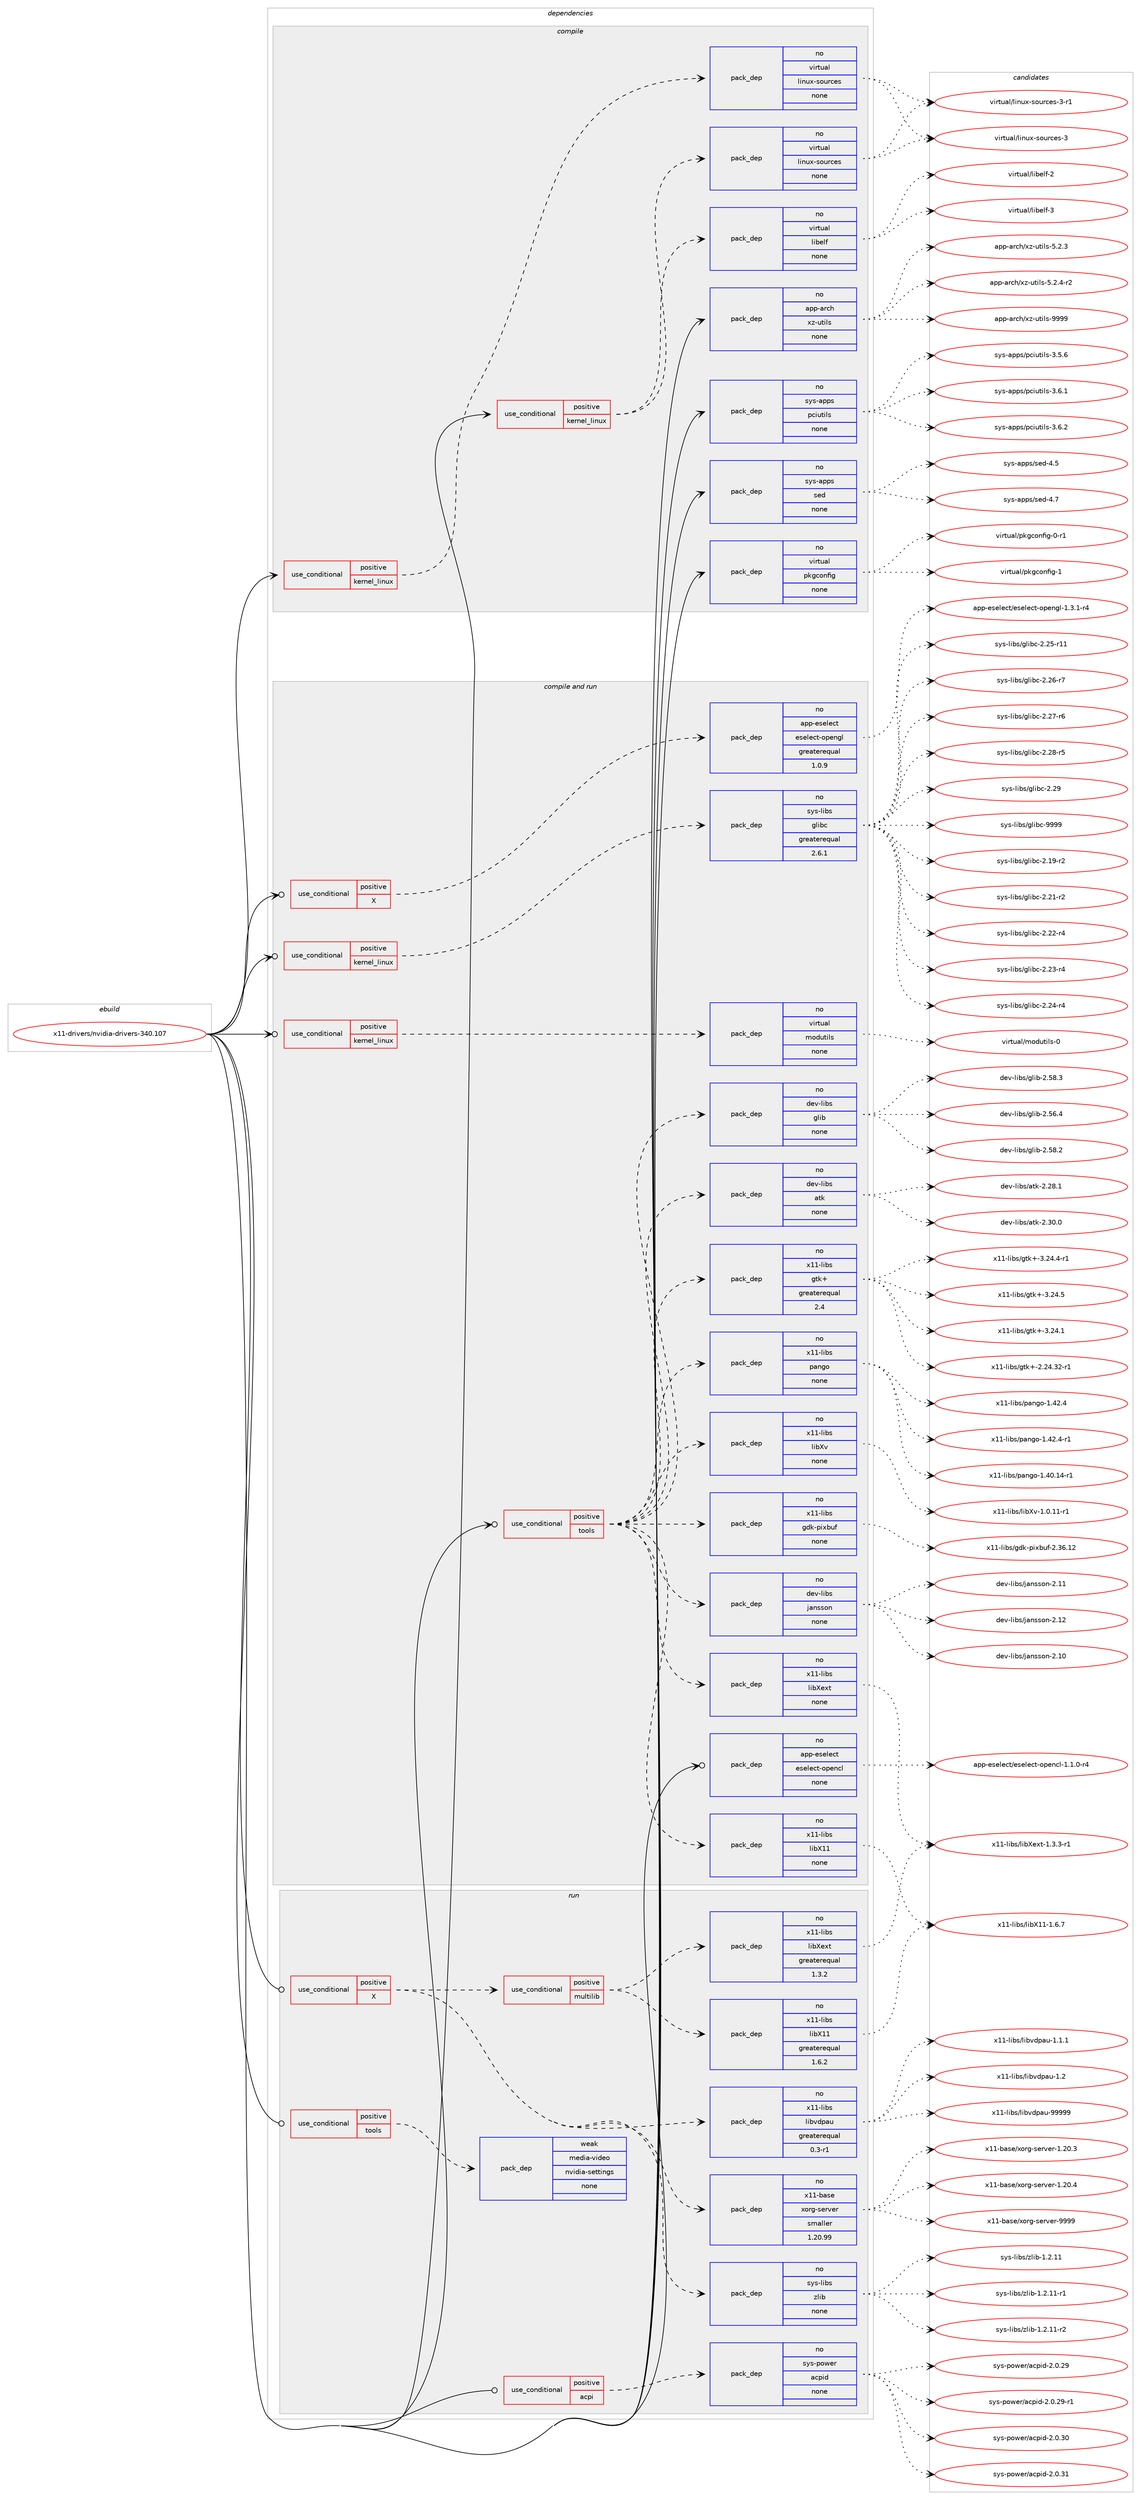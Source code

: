 digraph prolog {

# *************
# Graph options
# *************

newrank=true;
concentrate=true;
compound=true;
graph [rankdir=LR,fontname=Helvetica,fontsize=10,ranksep=1.5];#, ranksep=2.5, nodesep=0.2];
edge  [arrowhead=vee];
node  [fontname=Helvetica,fontsize=10];

# **********
# The ebuild
# **********

subgraph cluster_leftcol {
color=gray;
rank=same;
label=<<i>ebuild</i>>;
id [label="x11-drivers/nvidia-drivers-340.107", color=red, width=4, href="../x11-drivers/nvidia-drivers-340.107.svg"];
}

# ****************
# The dependencies
# ****************

subgraph cluster_midcol {
color=gray;
label=<<i>dependencies</i>>;
subgraph cluster_compile {
fillcolor="#eeeeee";
style=filled;
label=<<i>compile</i>>;
subgraph cond465577 {
dependency1756454 [label=<<TABLE BORDER="0" CELLBORDER="1" CELLSPACING="0" CELLPADDING="4"><TR><TD ROWSPAN="3" CELLPADDING="10">use_conditional</TD></TR><TR><TD>positive</TD></TR><TR><TD>kernel_linux</TD></TR></TABLE>>, shape=none, color=red];
subgraph pack1261424 {
dependency1756455 [label=<<TABLE BORDER="0" CELLBORDER="1" CELLSPACING="0" CELLPADDING="4" WIDTH="220"><TR><TD ROWSPAN="6" CELLPADDING="30">pack_dep</TD></TR><TR><TD WIDTH="110">no</TD></TR><TR><TD>virtual</TD></TR><TR><TD>linux-sources</TD></TR><TR><TD>none</TD></TR><TR><TD></TD></TR></TABLE>>, shape=none, color=blue];
}
dependency1756454:e -> dependency1756455:w [weight=20,style="dashed",arrowhead="vee"];
}
id:e -> dependency1756454:w [weight=20,style="solid",arrowhead="vee"];
subgraph cond465578 {
dependency1756456 [label=<<TABLE BORDER="0" CELLBORDER="1" CELLSPACING="0" CELLPADDING="4"><TR><TD ROWSPAN="3" CELLPADDING="10">use_conditional</TD></TR><TR><TD>positive</TD></TR><TR><TD>kernel_linux</TD></TR></TABLE>>, shape=none, color=red];
subgraph pack1261425 {
dependency1756457 [label=<<TABLE BORDER="0" CELLBORDER="1" CELLSPACING="0" CELLPADDING="4" WIDTH="220"><TR><TD ROWSPAN="6" CELLPADDING="30">pack_dep</TD></TR><TR><TD WIDTH="110">no</TD></TR><TR><TD>virtual</TD></TR><TR><TD>linux-sources</TD></TR><TR><TD>none</TD></TR><TR><TD></TD></TR></TABLE>>, shape=none, color=blue];
}
dependency1756456:e -> dependency1756457:w [weight=20,style="dashed",arrowhead="vee"];
subgraph pack1261426 {
dependency1756458 [label=<<TABLE BORDER="0" CELLBORDER="1" CELLSPACING="0" CELLPADDING="4" WIDTH="220"><TR><TD ROWSPAN="6" CELLPADDING="30">pack_dep</TD></TR><TR><TD WIDTH="110">no</TD></TR><TR><TD>virtual</TD></TR><TR><TD>libelf</TD></TR><TR><TD>none</TD></TR><TR><TD></TD></TR></TABLE>>, shape=none, color=blue];
}
dependency1756456:e -> dependency1756458:w [weight=20,style="dashed",arrowhead="vee"];
}
id:e -> dependency1756456:w [weight=20,style="solid",arrowhead="vee"];
subgraph pack1261427 {
dependency1756459 [label=<<TABLE BORDER="0" CELLBORDER="1" CELLSPACING="0" CELLPADDING="4" WIDTH="220"><TR><TD ROWSPAN="6" CELLPADDING="30">pack_dep</TD></TR><TR><TD WIDTH="110">no</TD></TR><TR><TD>app-arch</TD></TR><TR><TD>xz-utils</TD></TR><TR><TD>none</TD></TR><TR><TD></TD></TR></TABLE>>, shape=none, color=blue];
}
id:e -> dependency1756459:w [weight=20,style="solid",arrowhead="vee"];
subgraph pack1261428 {
dependency1756460 [label=<<TABLE BORDER="0" CELLBORDER="1" CELLSPACING="0" CELLPADDING="4" WIDTH="220"><TR><TD ROWSPAN="6" CELLPADDING="30">pack_dep</TD></TR><TR><TD WIDTH="110">no</TD></TR><TR><TD>sys-apps</TD></TR><TR><TD>pciutils</TD></TR><TR><TD>none</TD></TR><TR><TD></TD></TR></TABLE>>, shape=none, color=blue];
}
id:e -> dependency1756460:w [weight=20,style="solid",arrowhead="vee"];
subgraph pack1261429 {
dependency1756461 [label=<<TABLE BORDER="0" CELLBORDER="1" CELLSPACING="0" CELLPADDING="4" WIDTH="220"><TR><TD ROWSPAN="6" CELLPADDING="30">pack_dep</TD></TR><TR><TD WIDTH="110">no</TD></TR><TR><TD>sys-apps</TD></TR><TR><TD>sed</TD></TR><TR><TD>none</TD></TR><TR><TD></TD></TR></TABLE>>, shape=none, color=blue];
}
id:e -> dependency1756461:w [weight=20,style="solid",arrowhead="vee"];
subgraph pack1261430 {
dependency1756462 [label=<<TABLE BORDER="0" CELLBORDER="1" CELLSPACING="0" CELLPADDING="4" WIDTH="220"><TR><TD ROWSPAN="6" CELLPADDING="30">pack_dep</TD></TR><TR><TD WIDTH="110">no</TD></TR><TR><TD>virtual</TD></TR><TR><TD>pkgconfig</TD></TR><TR><TD>none</TD></TR><TR><TD></TD></TR></TABLE>>, shape=none, color=blue];
}
id:e -> dependency1756462:w [weight=20,style="solid",arrowhead="vee"];
}
subgraph cluster_compileandrun {
fillcolor="#eeeeee";
style=filled;
label=<<i>compile and run</i>>;
subgraph cond465579 {
dependency1756463 [label=<<TABLE BORDER="0" CELLBORDER="1" CELLSPACING="0" CELLPADDING="4"><TR><TD ROWSPAN="3" CELLPADDING="10">use_conditional</TD></TR><TR><TD>positive</TD></TR><TR><TD>X</TD></TR></TABLE>>, shape=none, color=red];
subgraph pack1261431 {
dependency1756464 [label=<<TABLE BORDER="0" CELLBORDER="1" CELLSPACING="0" CELLPADDING="4" WIDTH="220"><TR><TD ROWSPAN="6" CELLPADDING="30">pack_dep</TD></TR><TR><TD WIDTH="110">no</TD></TR><TR><TD>app-eselect</TD></TR><TR><TD>eselect-opengl</TD></TR><TR><TD>greaterequal</TD></TR><TR><TD>1.0.9</TD></TR></TABLE>>, shape=none, color=blue];
}
dependency1756463:e -> dependency1756464:w [weight=20,style="dashed",arrowhead="vee"];
}
id:e -> dependency1756463:w [weight=20,style="solid",arrowhead="odotvee"];
subgraph cond465580 {
dependency1756465 [label=<<TABLE BORDER="0" CELLBORDER="1" CELLSPACING="0" CELLPADDING="4"><TR><TD ROWSPAN="3" CELLPADDING="10">use_conditional</TD></TR><TR><TD>positive</TD></TR><TR><TD>kernel_linux</TD></TR></TABLE>>, shape=none, color=red];
subgraph pack1261432 {
dependency1756466 [label=<<TABLE BORDER="0" CELLBORDER="1" CELLSPACING="0" CELLPADDING="4" WIDTH="220"><TR><TD ROWSPAN="6" CELLPADDING="30">pack_dep</TD></TR><TR><TD WIDTH="110">no</TD></TR><TR><TD>sys-libs</TD></TR><TR><TD>glibc</TD></TR><TR><TD>greaterequal</TD></TR><TR><TD>2.6.1</TD></TR></TABLE>>, shape=none, color=blue];
}
dependency1756465:e -> dependency1756466:w [weight=20,style="dashed",arrowhead="vee"];
}
id:e -> dependency1756465:w [weight=20,style="solid",arrowhead="odotvee"];
subgraph cond465581 {
dependency1756467 [label=<<TABLE BORDER="0" CELLBORDER="1" CELLSPACING="0" CELLPADDING="4"><TR><TD ROWSPAN="3" CELLPADDING="10">use_conditional</TD></TR><TR><TD>positive</TD></TR><TR><TD>kernel_linux</TD></TR></TABLE>>, shape=none, color=red];
subgraph pack1261433 {
dependency1756468 [label=<<TABLE BORDER="0" CELLBORDER="1" CELLSPACING="0" CELLPADDING="4" WIDTH="220"><TR><TD ROWSPAN="6" CELLPADDING="30">pack_dep</TD></TR><TR><TD WIDTH="110">no</TD></TR><TR><TD>virtual</TD></TR><TR><TD>modutils</TD></TR><TR><TD>none</TD></TR><TR><TD></TD></TR></TABLE>>, shape=none, color=blue];
}
dependency1756467:e -> dependency1756468:w [weight=20,style="dashed",arrowhead="vee"];
}
id:e -> dependency1756467:w [weight=20,style="solid",arrowhead="odotvee"];
subgraph cond465582 {
dependency1756469 [label=<<TABLE BORDER="0" CELLBORDER="1" CELLSPACING="0" CELLPADDING="4"><TR><TD ROWSPAN="3" CELLPADDING="10">use_conditional</TD></TR><TR><TD>positive</TD></TR><TR><TD>tools</TD></TR></TABLE>>, shape=none, color=red];
subgraph pack1261434 {
dependency1756470 [label=<<TABLE BORDER="0" CELLBORDER="1" CELLSPACING="0" CELLPADDING="4" WIDTH="220"><TR><TD ROWSPAN="6" CELLPADDING="30">pack_dep</TD></TR><TR><TD WIDTH="110">no</TD></TR><TR><TD>x11-libs</TD></TR><TR><TD>gtk+</TD></TR><TR><TD>greaterequal</TD></TR><TR><TD>2.4</TD></TR></TABLE>>, shape=none, color=blue];
}
dependency1756469:e -> dependency1756470:w [weight=20,style="dashed",arrowhead="vee"];
subgraph pack1261435 {
dependency1756471 [label=<<TABLE BORDER="0" CELLBORDER="1" CELLSPACING="0" CELLPADDING="4" WIDTH="220"><TR><TD ROWSPAN="6" CELLPADDING="30">pack_dep</TD></TR><TR><TD WIDTH="110">no</TD></TR><TR><TD>dev-libs</TD></TR><TR><TD>atk</TD></TR><TR><TD>none</TD></TR><TR><TD></TD></TR></TABLE>>, shape=none, color=blue];
}
dependency1756469:e -> dependency1756471:w [weight=20,style="dashed",arrowhead="vee"];
subgraph pack1261436 {
dependency1756472 [label=<<TABLE BORDER="0" CELLBORDER="1" CELLSPACING="0" CELLPADDING="4" WIDTH="220"><TR><TD ROWSPAN="6" CELLPADDING="30">pack_dep</TD></TR><TR><TD WIDTH="110">no</TD></TR><TR><TD>dev-libs</TD></TR><TR><TD>glib</TD></TR><TR><TD>none</TD></TR><TR><TD></TD></TR></TABLE>>, shape=none, color=blue];
}
dependency1756469:e -> dependency1756472:w [weight=20,style="dashed",arrowhead="vee"];
subgraph pack1261437 {
dependency1756473 [label=<<TABLE BORDER="0" CELLBORDER="1" CELLSPACING="0" CELLPADDING="4" WIDTH="220"><TR><TD ROWSPAN="6" CELLPADDING="30">pack_dep</TD></TR><TR><TD WIDTH="110">no</TD></TR><TR><TD>dev-libs</TD></TR><TR><TD>jansson</TD></TR><TR><TD>none</TD></TR><TR><TD></TD></TR></TABLE>>, shape=none, color=blue];
}
dependency1756469:e -> dependency1756473:w [weight=20,style="dashed",arrowhead="vee"];
subgraph pack1261438 {
dependency1756474 [label=<<TABLE BORDER="0" CELLBORDER="1" CELLSPACING="0" CELLPADDING="4" WIDTH="220"><TR><TD ROWSPAN="6" CELLPADDING="30">pack_dep</TD></TR><TR><TD WIDTH="110">no</TD></TR><TR><TD>x11-libs</TD></TR><TR><TD>gdk-pixbuf</TD></TR><TR><TD>none</TD></TR><TR><TD></TD></TR></TABLE>>, shape=none, color=blue];
}
dependency1756469:e -> dependency1756474:w [weight=20,style="dashed",arrowhead="vee"];
subgraph pack1261439 {
dependency1756475 [label=<<TABLE BORDER="0" CELLBORDER="1" CELLSPACING="0" CELLPADDING="4" WIDTH="220"><TR><TD ROWSPAN="6" CELLPADDING="30">pack_dep</TD></TR><TR><TD WIDTH="110">no</TD></TR><TR><TD>x11-libs</TD></TR><TR><TD>libX11</TD></TR><TR><TD>none</TD></TR><TR><TD></TD></TR></TABLE>>, shape=none, color=blue];
}
dependency1756469:e -> dependency1756475:w [weight=20,style="dashed",arrowhead="vee"];
subgraph pack1261440 {
dependency1756476 [label=<<TABLE BORDER="0" CELLBORDER="1" CELLSPACING="0" CELLPADDING="4" WIDTH="220"><TR><TD ROWSPAN="6" CELLPADDING="30">pack_dep</TD></TR><TR><TD WIDTH="110">no</TD></TR><TR><TD>x11-libs</TD></TR><TR><TD>libXext</TD></TR><TR><TD>none</TD></TR><TR><TD></TD></TR></TABLE>>, shape=none, color=blue];
}
dependency1756469:e -> dependency1756476:w [weight=20,style="dashed",arrowhead="vee"];
subgraph pack1261441 {
dependency1756477 [label=<<TABLE BORDER="0" CELLBORDER="1" CELLSPACING="0" CELLPADDING="4" WIDTH="220"><TR><TD ROWSPAN="6" CELLPADDING="30">pack_dep</TD></TR><TR><TD WIDTH="110">no</TD></TR><TR><TD>x11-libs</TD></TR><TR><TD>libXv</TD></TR><TR><TD>none</TD></TR><TR><TD></TD></TR></TABLE>>, shape=none, color=blue];
}
dependency1756469:e -> dependency1756477:w [weight=20,style="dashed",arrowhead="vee"];
subgraph pack1261442 {
dependency1756478 [label=<<TABLE BORDER="0" CELLBORDER="1" CELLSPACING="0" CELLPADDING="4" WIDTH="220"><TR><TD ROWSPAN="6" CELLPADDING="30">pack_dep</TD></TR><TR><TD WIDTH="110">no</TD></TR><TR><TD>x11-libs</TD></TR><TR><TD>pango</TD></TR><TR><TD>none</TD></TR><TR><TD></TD></TR></TABLE>>, shape=none, color=blue];
}
dependency1756469:e -> dependency1756478:w [weight=20,style="dashed",arrowhead="vee"];
}
id:e -> dependency1756469:w [weight=20,style="solid",arrowhead="odotvee"];
subgraph pack1261443 {
dependency1756479 [label=<<TABLE BORDER="0" CELLBORDER="1" CELLSPACING="0" CELLPADDING="4" WIDTH="220"><TR><TD ROWSPAN="6" CELLPADDING="30">pack_dep</TD></TR><TR><TD WIDTH="110">no</TD></TR><TR><TD>app-eselect</TD></TR><TR><TD>eselect-opencl</TD></TR><TR><TD>none</TD></TR><TR><TD></TD></TR></TABLE>>, shape=none, color=blue];
}
id:e -> dependency1756479:w [weight=20,style="solid",arrowhead="odotvee"];
}
subgraph cluster_run {
fillcolor="#eeeeee";
style=filled;
label=<<i>run</i>>;
subgraph cond465583 {
dependency1756480 [label=<<TABLE BORDER="0" CELLBORDER="1" CELLSPACING="0" CELLPADDING="4"><TR><TD ROWSPAN="3" CELLPADDING="10">use_conditional</TD></TR><TR><TD>positive</TD></TR><TR><TD>X</TD></TR></TABLE>>, shape=none, color=red];
subgraph pack1261444 {
dependency1756481 [label=<<TABLE BORDER="0" CELLBORDER="1" CELLSPACING="0" CELLPADDING="4" WIDTH="220"><TR><TD ROWSPAN="6" CELLPADDING="30">pack_dep</TD></TR><TR><TD WIDTH="110">no</TD></TR><TR><TD>x11-base</TD></TR><TR><TD>xorg-server</TD></TR><TR><TD>smaller</TD></TR><TR><TD>1.20.99</TD></TR></TABLE>>, shape=none, color=blue];
}
dependency1756480:e -> dependency1756481:w [weight=20,style="dashed",arrowhead="vee"];
subgraph pack1261445 {
dependency1756482 [label=<<TABLE BORDER="0" CELLBORDER="1" CELLSPACING="0" CELLPADDING="4" WIDTH="220"><TR><TD ROWSPAN="6" CELLPADDING="30">pack_dep</TD></TR><TR><TD WIDTH="110">no</TD></TR><TR><TD>x11-libs</TD></TR><TR><TD>libvdpau</TD></TR><TR><TD>greaterequal</TD></TR><TR><TD>0.3-r1</TD></TR></TABLE>>, shape=none, color=blue];
}
dependency1756480:e -> dependency1756482:w [weight=20,style="dashed",arrowhead="vee"];
subgraph pack1261446 {
dependency1756483 [label=<<TABLE BORDER="0" CELLBORDER="1" CELLSPACING="0" CELLPADDING="4" WIDTH="220"><TR><TD ROWSPAN="6" CELLPADDING="30">pack_dep</TD></TR><TR><TD WIDTH="110">no</TD></TR><TR><TD>sys-libs</TD></TR><TR><TD>zlib</TD></TR><TR><TD>none</TD></TR><TR><TD></TD></TR></TABLE>>, shape=none, color=blue];
}
dependency1756480:e -> dependency1756483:w [weight=20,style="dashed",arrowhead="vee"];
subgraph cond465584 {
dependency1756484 [label=<<TABLE BORDER="0" CELLBORDER="1" CELLSPACING="0" CELLPADDING="4"><TR><TD ROWSPAN="3" CELLPADDING="10">use_conditional</TD></TR><TR><TD>positive</TD></TR><TR><TD>multilib</TD></TR></TABLE>>, shape=none, color=red];
subgraph pack1261447 {
dependency1756485 [label=<<TABLE BORDER="0" CELLBORDER="1" CELLSPACING="0" CELLPADDING="4" WIDTH="220"><TR><TD ROWSPAN="6" CELLPADDING="30">pack_dep</TD></TR><TR><TD WIDTH="110">no</TD></TR><TR><TD>x11-libs</TD></TR><TR><TD>libX11</TD></TR><TR><TD>greaterequal</TD></TR><TR><TD>1.6.2</TD></TR></TABLE>>, shape=none, color=blue];
}
dependency1756484:e -> dependency1756485:w [weight=20,style="dashed",arrowhead="vee"];
subgraph pack1261448 {
dependency1756486 [label=<<TABLE BORDER="0" CELLBORDER="1" CELLSPACING="0" CELLPADDING="4" WIDTH="220"><TR><TD ROWSPAN="6" CELLPADDING="30">pack_dep</TD></TR><TR><TD WIDTH="110">no</TD></TR><TR><TD>x11-libs</TD></TR><TR><TD>libXext</TD></TR><TR><TD>greaterequal</TD></TR><TR><TD>1.3.2</TD></TR></TABLE>>, shape=none, color=blue];
}
dependency1756484:e -> dependency1756486:w [weight=20,style="dashed",arrowhead="vee"];
}
dependency1756480:e -> dependency1756484:w [weight=20,style="dashed",arrowhead="vee"];
}
id:e -> dependency1756480:w [weight=20,style="solid",arrowhead="odot"];
subgraph cond465585 {
dependency1756487 [label=<<TABLE BORDER="0" CELLBORDER="1" CELLSPACING="0" CELLPADDING="4"><TR><TD ROWSPAN="3" CELLPADDING="10">use_conditional</TD></TR><TR><TD>positive</TD></TR><TR><TD>acpi</TD></TR></TABLE>>, shape=none, color=red];
subgraph pack1261449 {
dependency1756488 [label=<<TABLE BORDER="0" CELLBORDER="1" CELLSPACING="0" CELLPADDING="4" WIDTH="220"><TR><TD ROWSPAN="6" CELLPADDING="30">pack_dep</TD></TR><TR><TD WIDTH="110">no</TD></TR><TR><TD>sys-power</TD></TR><TR><TD>acpid</TD></TR><TR><TD>none</TD></TR><TR><TD></TD></TR></TABLE>>, shape=none, color=blue];
}
dependency1756487:e -> dependency1756488:w [weight=20,style="dashed",arrowhead="vee"];
}
id:e -> dependency1756487:w [weight=20,style="solid",arrowhead="odot"];
subgraph cond465586 {
dependency1756489 [label=<<TABLE BORDER="0" CELLBORDER="1" CELLSPACING="0" CELLPADDING="4"><TR><TD ROWSPAN="3" CELLPADDING="10">use_conditional</TD></TR><TR><TD>positive</TD></TR><TR><TD>tools</TD></TR></TABLE>>, shape=none, color=red];
subgraph pack1261450 {
dependency1756490 [label=<<TABLE BORDER="0" CELLBORDER="1" CELLSPACING="0" CELLPADDING="4" WIDTH="220"><TR><TD ROWSPAN="6" CELLPADDING="30">pack_dep</TD></TR><TR><TD WIDTH="110">weak</TD></TR><TR><TD>media-video</TD></TR><TR><TD>nvidia-settings</TD></TR><TR><TD>none</TD></TR><TR><TD></TD></TR></TABLE>>, shape=none, color=blue];
}
dependency1756489:e -> dependency1756490:w [weight=20,style="dashed",arrowhead="vee"];
}
id:e -> dependency1756489:w [weight=20,style="solid",arrowhead="odot"];
}
}

# **************
# The candidates
# **************

subgraph cluster_choices {
rank=same;
color=gray;
label=<<i>candidates</i>>;

subgraph choice1261424 {
color=black;
nodesep=1;
choice118105114116117971084710810511011712045115111117114991011154551 [label="virtual/linux-sources-3", color=red, width=4,href="../virtual/linux-sources-3.svg"];
choice1181051141161179710847108105110117120451151111171149910111545514511449 [label="virtual/linux-sources-3-r1", color=red, width=4,href="../virtual/linux-sources-3-r1.svg"];
dependency1756455:e -> choice118105114116117971084710810511011712045115111117114991011154551:w [style=dotted,weight="100"];
dependency1756455:e -> choice1181051141161179710847108105110117120451151111171149910111545514511449:w [style=dotted,weight="100"];
}
subgraph choice1261425 {
color=black;
nodesep=1;
choice118105114116117971084710810511011712045115111117114991011154551 [label="virtual/linux-sources-3", color=red, width=4,href="../virtual/linux-sources-3.svg"];
choice1181051141161179710847108105110117120451151111171149910111545514511449 [label="virtual/linux-sources-3-r1", color=red, width=4,href="../virtual/linux-sources-3-r1.svg"];
dependency1756457:e -> choice118105114116117971084710810511011712045115111117114991011154551:w [style=dotted,weight="100"];
dependency1756457:e -> choice1181051141161179710847108105110117120451151111171149910111545514511449:w [style=dotted,weight="100"];
}
subgraph choice1261426 {
color=black;
nodesep=1;
choice1181051141161179710847108105981011081024550 [label="virtual/libelf-2", color=red, width=4,href="../virtual/libelf-2.svg"];
choice1181051141161179710847108105981011081024551 [label="virtual/libelf-3", color=red, width=4,href="../virtual/libelf-3.svg"];
dependency1756458:e -> choice1181051141161179710847108105981011081024550:w [style=dotted,weight="100"];
dependency1756458:e -> choice1181051141161179710847108105981011081024551:w [style=dotted,weight="100"];
}
subgraph choice1261427 {
color=black;
nodesep=1;
choice971121124597114991044712012245117116105108115455346504651 [label="app-arch/xz-utils-5.2.3", color=red, width=4,href="../app-arch/xz-utils-5.2.3.svg"];
choice9711211245971149910447120122451171161051081154553465046524511450 [label="app-arch/xz-utils-5.2.4-r2", color=red, width=4,href="../app-arch/xz-utils-5.2.4-r2.svg"];
choice9711211245971149910447120122451171161051081154557575757 [label="app-arch/xz-utils-9999", color=red, width=4,href="../app-arch/xz-utils-9999.svg"];
dependency1756459:e -> choice971121124597114991044712012245117116105108115455346504651:w [style=dotted,weight="100"];
dependency1756459:e -> choice9711211245971149910447120122451171161051081154553465046524511450:w [style=dotted,weight="100"];
dependency1756459:e -> choice9711211245971149910447120122451171161051081154557575757:w [style=dotted,weight="100"];
}
subgraph choice1261428 {
color=black;
nodesep=1;
choice11512111545971121121154711299105117116105108115455146534654 [label="sys-apps/pciutils-3.5.6", color=red, width=4,href="../sys-apps/pciutils-3.5.6.svg"];
choice11512111545971121121154711299105117116105108115455146544649 [label="sys-apps/pciutils-3.6.1", color=red, width=4,href="../sys-apps/pciutils-3.6.1.svg"];
choice11512111545971121121154711299105117116105108115455146544650 [label="sys-apps/pciutils-3.6.2", color=red, width=4,href="../sys-apps/pciutils-3.6.2.svg"];
dependency1756460:e -> choice11512111545971121121154711299105117116105108115455146534654:w [style=dotted,weight="100"];
dependency1756460:e -> choice11512111545971121121154711299105117116105108115455146544649:w [style=dotted,weight="100"];
dependency1756460:e -> choice11512111545971121121154711299105117116105108115455146544650:w [style=dotted,weight="100"];
}
subgraph choice1261429 {
color=black;
nodesep=1;
choice11512111545971121121154711510110045524653 [label="sys-apps/sed-4.5", color=red, width=4,href="../sys-apps/sed-4.5.svg"];
choice11512111545971121121154711510110045524655 [label="sys-apps/sed-4.7", color=red, width=4,href="../sys-apps/sed-4.7.svg"];
dependency1756461:e -> choice11512111545971121121154711510110045524653:w [style=dotted,weight="100"];
dependency1756461:e -> choice11512111545971121121154711510110045524655:w [style=dotted,weight="100"];
}
subgraph choice1261430 {
color=black;
nodesep=1;
choice11810511411611797108471121071039911111010210510345484511449 [label="virtual/pkgconfig-0-r1", color=red, width=4,href="../virtual/pkgconfig-0-r1.svg"];
choice1181051141161179710847112107103991111101021051034549 [label="virtual/pkgconfig-1", color=red, width=4,href="../virtual/pkgconfig-1.svg"];
dependency1756462:e -> choice11810511411611797108471121071039911111010210510345484511449:w [style=dotted,weight="100"];
dependency1756462:e -> choice1181051141161179710847112107103991111101021051034549:w [style=dotted,weight="100"];
}
subgraph choice1261431 {
color=black;
nodesep=1;
choice9711211245101115101108101991164710111510110810199116451111121011101031084549465146494511452 [label="app-eselect/eselect-opengl-1.3.1-r4", color=red, width=4,href="../app-eselect/eselect-opengl-1.3.1-r4.svg"];
dependency1756464:e -> choice9711211245101115101108101991164710111510110810199116451111121011101031084549465146494511452:w [style=dotted,weight="100"];
}
subgraph choice1261432 {
color=black;
nodesep=1;
choice115121115451081059811547103108105989945504649574511450 [label="sys-libs/glibc-2.19-r2", color=red, width=4,href="../sys-libs/glibc-2.19-r2.svg"];
choice115121115451081059811547103108105989945504650494511450 [label="sys-libs/glibc-2.21-r2", color=red, width=4,href="../sys-libs/glibc-2.21-r2.svg"];
choice115121115451081059811547103108105989945504650504511452 [label="sys-libs/glibc-2.22-r4", color=red, width=4,href="../sys-libs/glibc-2.22-r4.svg"];
choice115121115451081059811547103108105989945504650514511452 [label="sys-libs/glibc-2.23-r4", color=red, width=4,href="../sys-libs/glibc-2.23-r4.svg"];
choice115121115451081059811547103108105989945504650524511452 [label="sys-libs/glibc-2.24-r4", color=red, width=4,href="../sys-libs/glibc-2.24-r4.svg"];
choice11512111545108105981154710310810598994550465053451144949 [label="sys-libs/glibc-2.25-r11", color=red, width=4,href="../sys-libs/glibc-2.25-r11.svg"];
choice115121115451081059811547103108105989945504650544511455 [label="sys-libs/glibc-2.26-r7", color=red, width=4,href="../sys-libs/glibc-2.26-r7.svg"];
choice115121115451081059811547103108105989945504650554511454 [label="sys-libs/glibc-2.27-r6", color=red, width=4,href="../sys-libs/glibc-2.27-r6.svg"];
choice115121115451081059811547103108105989945504650564511453 [label="sys-libs/glibc-2.28-r5", color=red, width=4,href="../sys-libs/glibc-2.28-r5.svg"];
choice11512111545108105981154710310810598994550465057 [label="sys-libs/glibc-2.29", color=red, width=4,href="../sys-libs/glibc-2.29.svg"];
choice11512111545108105981154710310810598994557575757 [label="sys-libs/glibc-9999", color=red, width=4,href="../sys-libs/glibc-9999.svg"];
dependency1756466:e -> choice115121115451081059811547103108105989945504649574511450:w [style=dotted,weight="100"];
dependency1756466:e -> choice115121115451081059811547103108105989945504650494511450:w [style=dotted,weight="100"];
dependency1756466:e -> choice115121115451081059811547103108105989945504650504511452:w [style=dotted,weight="100"];
dependency1756466:e -> choice115121115451081059811547103108105989945504650514511452:w [style=dotted,weight="100"];
dependency1756466:e -> choice115121115451081059811547103108105989945504650524511452:w [style=dotted,weight="100"];
dependency1756466:e -> choice11512111545108105981154710310810598994550465053451144949:w [style=dotted,weight="100"];
dependency1756466:e -> choice115121115451081059811547103108105989945504650544511455:w [style=dotted,weight="100"];
dependency1756466:e -> choice115121115451081059811547103108105989945504650554511454:w [style=dotted,weight="100"];
dependency1756466:e -> choice115121115451081059811547103108105989945504650564511453:w [style=dotted,weight="100"];
dependency1756466:e -> choice11512111545108105981154710310810598994550465057:w [style=dotted,weight="100"];
dependency1756466:e -> choice11512111545108105981154710310810598994557575757:w [style=dotted,weight="100"];
}
subgraph choice1261433 {
color=black;
nodesep=1;
choice11810511411611797108471091111001171161051081154548 [label="virtual/modutils-0", color=red, width=4,href="../virtual/modutils-0.svg"];
dependency1756468:e -> choice11810511411611797108471091111001171161051081154548:w [style=dotted,weight="100"];
}
subgraph choice1261434 {
color=black;
nodesep=1;
choice12049494510810598115471031161074345504650524651504511449 [label="x11-libs/gtk+-2.24.32-r1", color=red, width=4,href="../x11-libs/gtk+-2.24.32-r1.svg"];
choice12049494510810598115471031161074345514650524649 [label="x11-libs/gtk+-3.24.1", color=red, width=4,href="../x11-libs/gtk+-3.24.1.svg"];
choice120494945108105981154710311610743455146505246524511449 [label="x11-libs/gtk+-3.24.4-r1", color=red, width=4,href="../x11-libs/gtk+-3.24.4-r1.svg"];
choice12049494510810598115471031161074345514650524653 [label="x11-libs/gtk+-3.24.5", color=red, width=4,href="../x11-libs/gtk+-3.24.5.svg"];
dependency1756470:e -> choice12049494510810598115471031161074345504650524651504511449:w [style=dotted,weight="100"];
dependency1756470:e -> choice12049494510810598115471031161074345514650524649:w [style=dotted,weight="100"];
dependency1756470:e -> choice120494945108105981154710311610743455146505246524511449:w [style=dotted,weight="100"];
dependency1756470:e -> choice12049494510810598115471031161074345514650524653:w [style=dotted,weight="100"];
}
subgraph choice1261435 {
color=black;
nodesep=1;
choice1001011184510810598115479711610745504650564649 [label="dev-libs/atk-2.28.1", color=red, width=4,href="../dev-libs/atk-2.28.1.svg"];
choice1001011184510810598115479711610745504651484648 [label="dev-libs/atk-2.30.0", color=red, width=4,href="../dev-libs/atk-2.30.0.svg"];
dependency1756471:e -> choice1001011184510810598115479711610745504650564649:w [style=dotted,weight="100"];
dependency1756471:e -> choice1001011184510810598115479711610745504651484648:w [style=dotted,weight="100"];
}
subgraph choice1261436 {
color=black;
nodesep=1;
choice1001011184510810598115471031081059845504653544652 [label="dev-libs/glib-2.56.4", color=red, width=4,href="../dev-libs/glib-2.56.4.svg"];
choice1001011184510810598115471031081059845504653564650 [label="dev-libs/glib-2.58.2", color=red, width=4,href="../dev-libs/glib-2.58.2.svg"];
choice1001011184510810598115471031081059845504653564651 [label="dev-libs/glib-2.58.3", color=red, width=4,href="../dev-libs/glib-2.58.3.svg"];
dependency1756472:e -> choice1001011184510810598115471031081059845504653544652:w [style=dotted,weight="100"];
dependency1756472:e -> choice1001011184510810598115471031081059845504653564650:w [style=dotted,weight="100"];
dependency1756472:e -> choice1001011184510810598115471031081059845504653564651:w [style=dotted,weight="100"];
}
subgraph choice1261437 {
color=black;
nodesep=1;
choice100101118451081059811547106971101151151111104550464948 [label="dev-libs/jansson-2.10", color=red, width=4,href="../dev-libs/jansson-2.10.svg"];
choice100101118451081059811547106971101151151111104550464949 [label="dev-libs/jansson-2.11", color=red, width=4,href="../dev-libs/jansson-2.11.svg"];
choice100101118451081059811547106971101151151111104550464950 [label="dev-libs/jansson-2.12", color=red, width=4,href="../dev-libs/jansson-2.12.svg"];
dependency1756473:e -> choice100101118451081059811547106971101151151111104550464948:w [style=dotted,weight="100"];
dependency1756473:e -> choice100101118451081059811547106971101151151111104550464949:w [style=dotted,weight="100"];
dependency1756473:e -> choice100101118451081059811547106971101151151111104550464950:w [style=dotted,weight="100"];
}
subgraph choice1261438 {
color=black;
nodesep=1;
choice120494945108105981154710310010745112105120981171024550465154464950 [label="x11-libs/gdk-pixbuf-2.36.12", color=red, width=4,href="../x11-libs/gdk-pixbuf-2.36.12.svg"];
dependency1756474:e -> choice120494945108105981154710310010745112105120981171024550465154464950:w [style=dotted,weight="100"];
}
subgraph choice1261439 {
color=black;
nodesep=1;
choice120494945108105981154710810598884949454946544655 [label="x11-libs/libX11-1.6.7", color=red, width=4,href="../x11-libs/libX11-1.6.7.svg"];
dependency1756475:e -> choice120494945108105981154710810598884949454946544655:w [style=dotted,weight="100"];
}
subgraph choice1261440 {
color=black;
nodesep=1;
choice120494945108105981154710810598881011201164549465146514511449 [label="x11-libs/libXext-1.3.3-r1", color=red, width=4,href="../x11-libs/libXext-1.3.3-r1.svg"];
dependency1756476:e -> choice120494945108105981154710810598881011201164549465146514511449:w [style=dotted,weight="100"];
}
subgraph choice1261441 {
color=black;
nodesep=1;
choice12049494510810598115471081059888118454946484649494511449 [label="x11-libs/libXv-1.0.11-r1", color=red, width=4,href="../x11-libs/libXv-1.0.11-r1.svg"];
dependency1756477:e -> choice12049494510810598115471081059888118454946484649494511449:w [style=dotted,weight="100"];
}
subgraph choice1261442 {
color=black;
nodesep=1;
choice12049494510810598115471129711010311145494652484649524511449 [label="x11-libs/pango-1.40.14-r1", color=red, width=4,href="../x11-libs/pango-1.40.14-r1.svg"];
choice12049494510810598115471129711010311145494652504652 [label="x11-libs/pango-1.42.4", color=red, width=4,href="../x11-libs/pango-1.42.4.svg"];
choice120494945108105981154711297110103111454946525046524511449 [label="x11-libs/pango-1.42.4-r1", color=red, width=4,href="../x11-libs/pango-1.42.4-r1.svg"];
dependency1756478:e -> choice12049494510810598115471129711010311145494652484649524511449:w [style=dotted,weight="100"];
dependency1756478:e -> choice12049494510810598115471129711010311145494652504652:w [style=dotted,weight="100"];
dependency1756478:e -> choice120494945108105981154711297110103111454946525046524511449:w [style=dotted,weight="100"];
}
subgraph choice1261443 {
color=black;
nodesep=1;
choice971121124510111510110810199116471011151011081019911645111112101110991084549464946484511452 [label="app-eselect/eselect-opencl-1.1.0-r4", color=red, width=4,href="../app-eselect/eselect-opencl-1.1.0-r4.svg"];
dependency1756479:e -> choice971121124510111510110810199116471011151011081019911645111112101110991084549464946484511452:w [style=dotted,weight="100"];
}
subgraph choice1261444 {
color=black;
nodesep=1;
choice1204949459897115101471201111141034511510111411810111445494650484651 [label="x11-base/xorg-server-1.20.3", color=red, width=4,href="../x11-base/xorg-server-1.20.3.svg"];
choice1204949459897115101471201111141034511510111411810111445494650484652 [label="x11-base/xorg-server-1.20.4", color=red, width=4,href="../x11-base/xorg-server-1.20.4.svg"];
choice120494945989711510147120111114103451151011141181011144557575757 [label="x11-base/xorg-server-9999", color=red, width=4,href="../x11-base/xorg-server-9999.svg"];
dependency1756481:e -> choice1204949459897115101471201111141034511510111411810111445494650484651:w [style=dotted,weight="100"];
dependency1756481:e -> choice1204949459897115101471201111141034511510111411810111445494650484652:w [style=dotted,weight="100"];
dependency1756481:e -> choice120494945989711510147120111114103451151011141181011144557575757:w [style=dotted,weight="100"];
}
subgraph choice1261445 {
color=black;
nodesep=1;
choice12049494510810598115471081059811810011297117454946494649 [label="x11-libs/libvdpau-1.1.1", color=red, width=4,href="../x11-libs/libvdpau-1.1.1.svg"];
choice1204949451081059811547108105981181001129711745494650 [label="x11-libs/libvdpau-1.2", color=red, width=4,href="../x11-libs/libvdpau-1.2.svg"];
choice12049494510810598115471081059811810011297117455757575757 [label="x11-libs/libvdpau-99999", color=red, width=4,href="../x11-libs/libvdpau-99999.svg"];
dependency1756482:e -> choice12049494510810598115471081059811810011297117454946494649:w [style=dotted,weight="100"];
dependency1756482:e -> choice1204949451081059811547108105981181001129711745494650:w [style=dotted,weight="100"];
dependency1756482:e -> choice12049494510810598115471081059811810011297117455757575757:w [style=dotted,weight="100"];
}
subgraph choice1261446 {
color=black;
nodesep=1;
choice1151211154510810598115471221081059845494650464949 [label="sys-libs/zlib-1.2.11", color=red, width=4,href="../sys-libs/zlib-1.2.11.svg"];
choice11512111545108105981154712210810598454946504649494511449 [label="sys-libs/zlib-1.2.11-r1", color=red, width=4,href="../sys-libs/zlib-1.2.11-r1.svg"];
choice11512111545108105981154712210810598454946504649494511450 [label="sys-libs/zlib-1.2.11-r2", color=red, width=4,href="../sys-libs/zlib-1.2.11-r2.svg"];
dependency1756483:e -> choice1151211154510810598115471221081059845494650464949:w [style=dotted,weight="100"];
dependency1756483:e -> choice11512111545108105981154712210810598454946504649494511449:w [style=dotted,weight="100"];
dependency1756483:e -> choice11512111545108105981154712210810598454946504649494511450:w [style=dotted,weight="100"];
}
subgraph choice1261447 {
color=black;
nodesep=1;
choice120494945108105981154710810598884949454946544655 [label="x11-libs/libX11-1.6.7", color=red, width=4,href="../x11-libs/libX11-1.6.7.svg"];
dependency1756485:e -> choice120494945108105981154710810598884949454946544655:w [style=dotted,weight="100"];
}
subgraph choice1261448 {
color=black;
nodesep=1;
choice120494945108105981154710810598881011201164549465146514511449 [label="x11-libs/libXext-1.3.3-r1", color=red, width=4,href="../x11-libs/libXext-1.3.3-r1.svg"];
dependency1756486:e -> choice120494945108105981154710810598881011201164549465146514511449:w [style=dotted,weight="100"];
}
subgraph choice1261449 {
color=black;
nodesep=1;
choice1151211154511211111910111447979911210510045504648465057 [label="sys-power/acpid-2.0.29", color=red, width=4,href="../sys-power/acpid-2.0.29.svg"];
choice11512111545112111119101114479799112105100455046484650574511449 [label="sys-power/acpid-2.0.29-r1", color=red, width=4,href="../sys-power/acpid-2.0.29-r1.svg"];
choice1151211154511211111910111447979911210510045504648465148 [label="sys-power/acpid-2.0.30", color=red, width=4,href="../sys-power/acpid-2.0.30.svg"];
choice1151211154511211111910111447979911210510045504648465149 [label="sys-power/acpid-2.0.31", color=red, width=4,href="../sys-power/acpid-2.0.31.svg"];
dependency1756488:e -> choice1151211154511211111910111447979911210510045504648465057:w [style=dotted,weight="100"];
dependency1756488:e -> choice11512111545112111119101114479799112105100455046484650574511449:w [style=dotted,weight="100"];
dependency1756488:e -> choice1151211154511211111910111447979911210510045504648465148:w [style=dotted,weight="100"];
dependency1756488:e -> choice1151211154511211111910111447979911210510045504648465149:w [style=dotted,weight="100"];
}
subgraph choice1261450 {
color=black;
nodesep=1;
}
}

}
